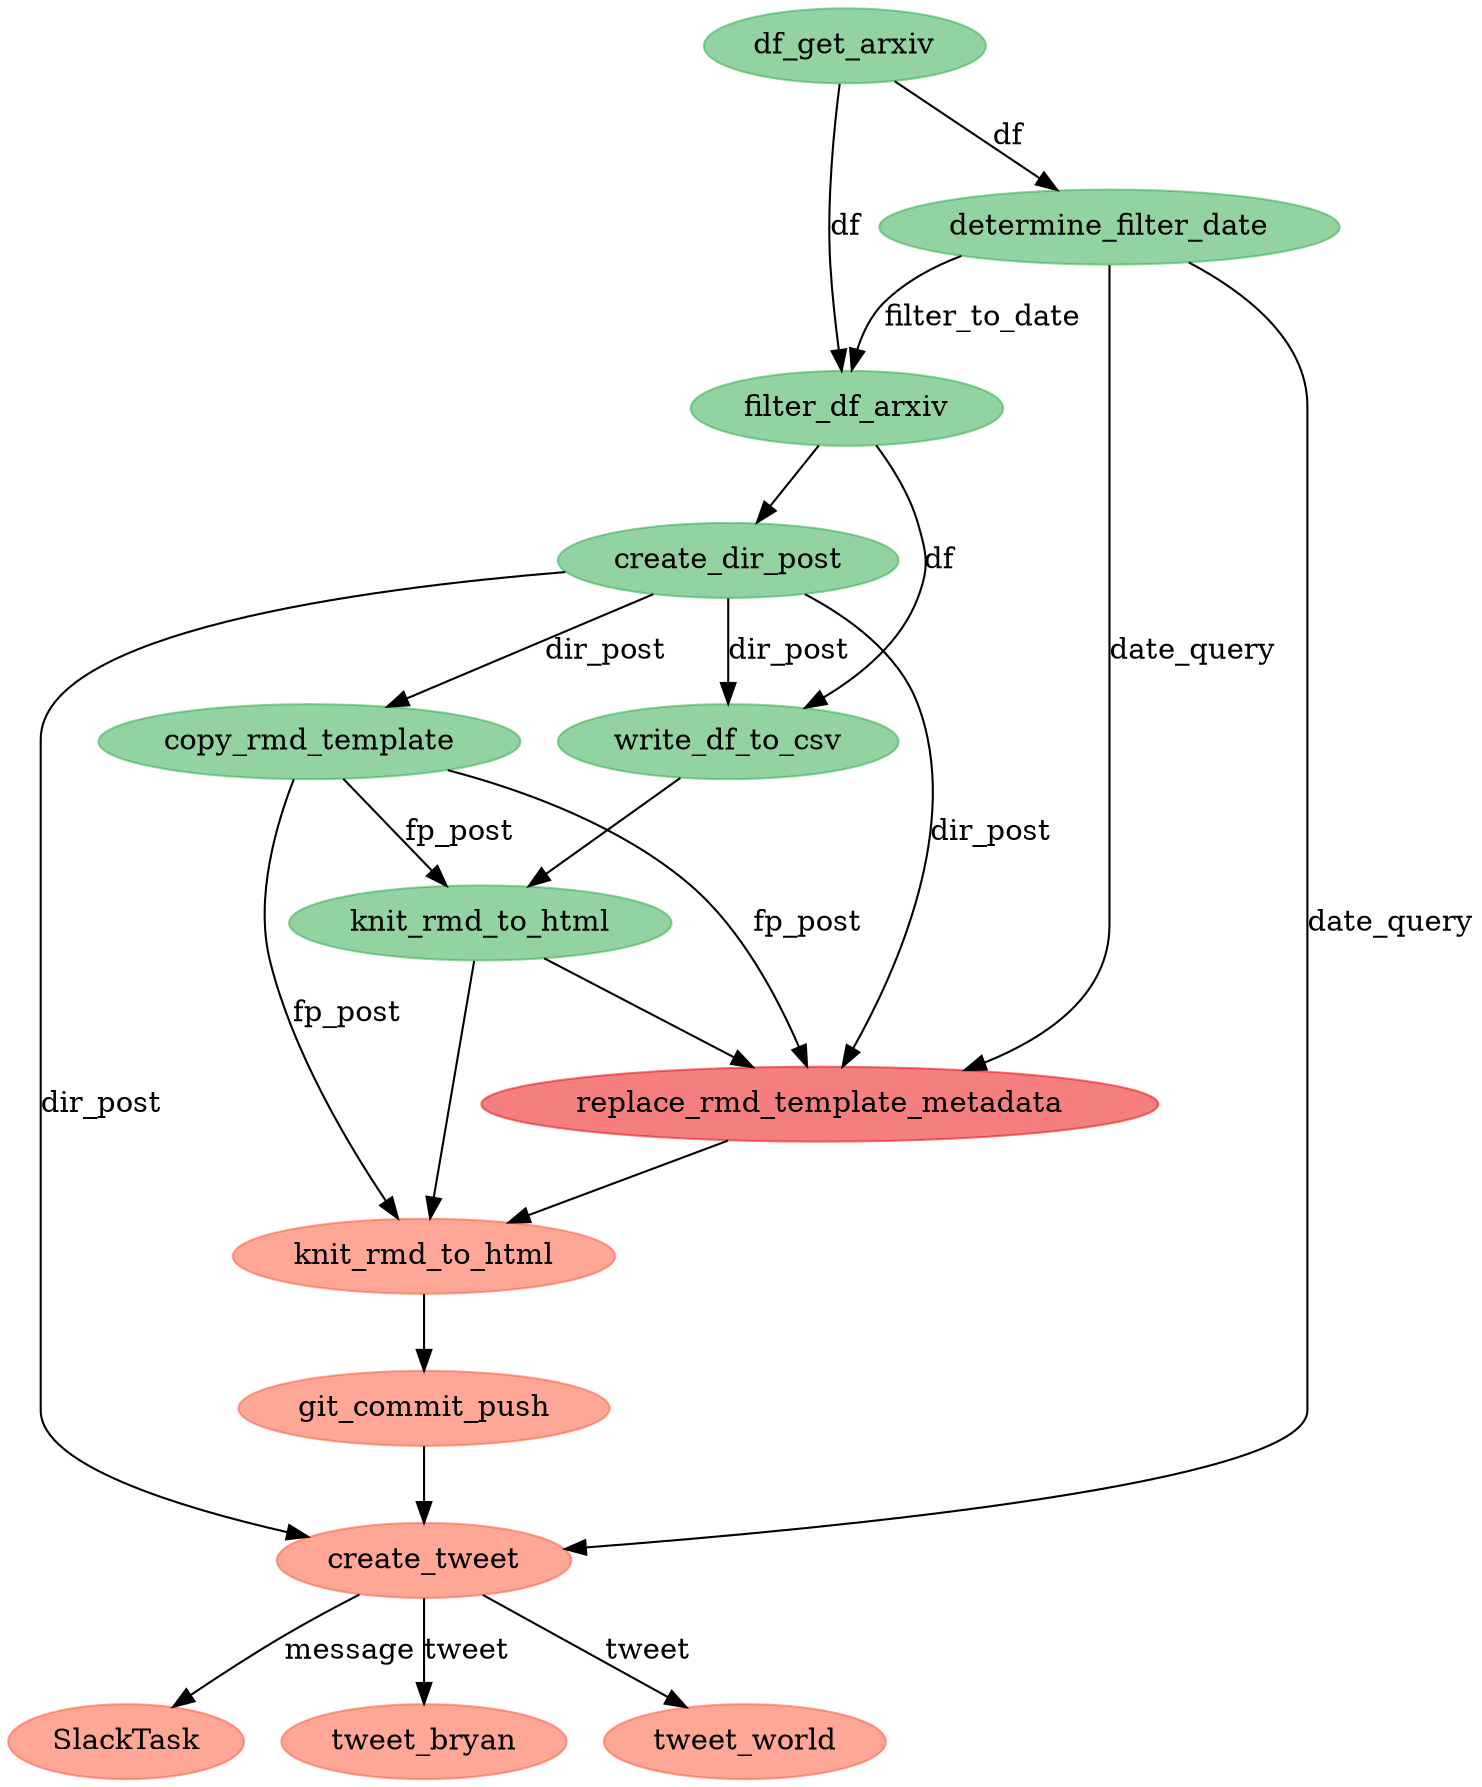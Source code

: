 digraph {
	4653519376 [label=SlackTask color="#ff513180" colorscheme=svg shape=ellipse style=filled]
	4653506384 [label=tweet_bryan color="#ff513180" colorscheme=svg shape=ellipse style=filled]
	4653505488 [label=create_tweet color="#ff513180" colorscheme=svg shape=ellipse style=filled]
	4653466896 [label=df_get_arxiv color="#28a74580" colorscheme=svg shape=ellipse style=filled]
	4653466384 [label=determine_filter_date color="#28a74580" colorscheme=svg shape=ellipse style=filled]
	4653467984 [label=write_df_to_csv color="#28a74580" colorscheme=svg shape=ellipse style=filled]
	4653467472 [label=create_dir_post color="#28a74580" colorscheme=svg shape=ellipse style=filled]
	4653466640 [label=filter_df_arxiv color="#28a74580" colorscheme=svg shape=ellipse style=filled]
	4653468944 [label=copy_rmd_template color="#28a74580" colorscheme=svg shape=ellipse style=filled]
	4653469200 [label=knit_rmd_to_html color="#28a74580" colorscheme=svg shape=ellipse style=filled]
	4653502736 [label=replace_rmd_template_metadata color="#eb000080" colorscheme=svg shape=ellipse style=filled]
	4653503952 [label=knit_rmd_to_html color="#ff513180" colorscheme=svg shape=ellipse style=filled]
	4653504848 [label=git_commit_push color="#ff513180" colorscheme=svg shape=ellipse style=filled]
	4653518992 [label=tweet_world color="#ff513180" colorscheme=svg shape=ellipse style=filled]
	4653466896 -> 4653466384 [label=df]
	4653466896 -> 4653466640 [label=df]
	4653467472 -> 4653467984 [label=dir_post]
	4653466384 -> 4653502736 [label=date_query]
	4653467472 -> 4653505488 [label=dir_post]
	4653505488 -> 4653519376 [label=message]
	4653505488 -> 4653506384 [label=tweet]
	4653468944 -> 4653503952 [label=fp_post]
	4653466640 -> 4653467472
	4653467984 -> 4653469200
	4653469200 -> 4653503952
	4653502736 -> 4653503952
	4653466640 -> 4653467984 [label=df]
	4653467472 -> 4653468944 [label=dir_post]
	4653467472 -> 4653502736 [label=dir_post]
	4653466384 -> 4653505488 [label=date_query]
	4653466384 -> 4653466640 [label=filter_to_date]
	4653505488 -> 4653518992 [label=tweet]
	4653468944 -> 4653469200 [label=fp_post]
	4653468944 -> 4653502736 [label=fp_post]
	4653469200 -> 4653502736
	4653503952 -> 4653504848
	4653504848 -> 4653505488
}
